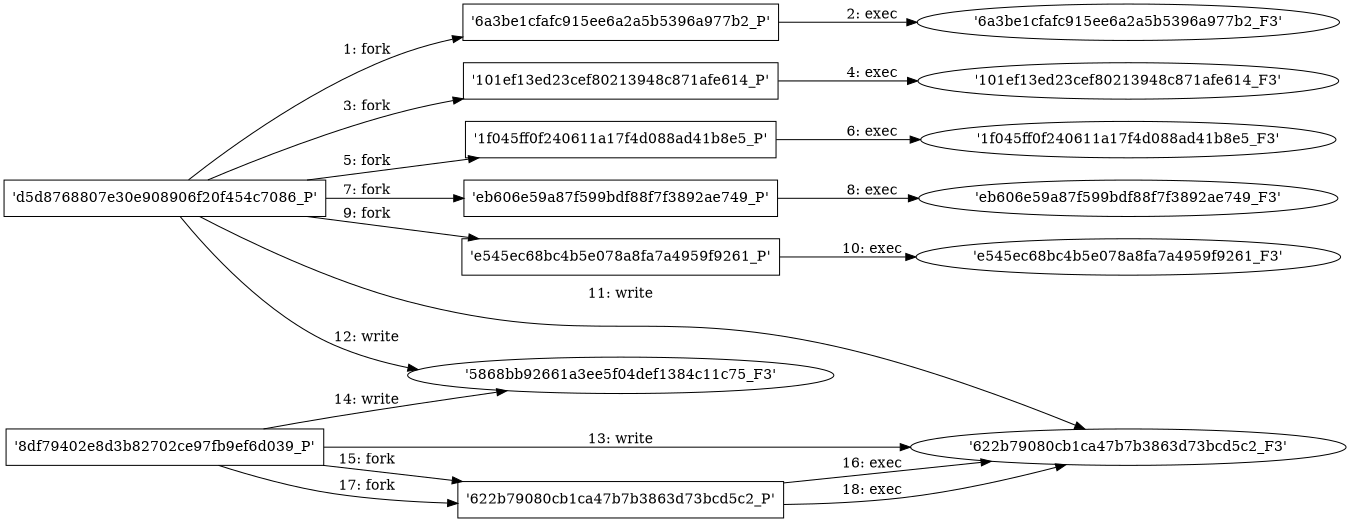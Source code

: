 digraph "D:\Learning\Paper\apt\基于CTI的攻击预警\Dataset\攻击图\ASGfromALLCTI\Hide and Seek IoT Botnet Learns New Tricks Uses ADB over Internet to Exploit Thousands of Android Devices.dot" {
rankdir="LR"
size="9"
fixedsize="false"
splines="true"
nodesep=0.3
ranksep=0
fontsize=10
overlap="scalexy"
engine= "neato"
	"'d5d8768807e30e908906f20f454c7086_P'" [node_type=Process shape=box]
	"'6a3be1cfafc915ee6a2a5b5396a977b2_P'" [node_type=Process shape=box]
	"'d5d8768807e30e908906f20f454c7086_P'" -> "'6a3be1cfafc915ee6a2a5b5396a977b2_P'" [label="1: fork"]
	"'6a3be1cfafc915ee6a2a5b5396a977b2_P'" [node_type=Process shape=box]
	"'6a3be1cfafc915ee6a2a5b5396a977b2_F3'" [node_type=File shape=ellipse]
	"'6a3be1cfafc915ee6a2a5b5396a977b2_P'" -> "'6a3be1cfafc915ee6a2a5b5396a977b2_F3'" [label="2: exec"]
	"'d5d8768807e30e908906f20f454c7086_P'" [node_type=Process shape=box]
	"'101ef13ed23cef80213948c871afe614_P'" [node_type=Process shape=box]
	"'d5d8768807e30e908906f20f454c7086_P'" -> "'101ef13ed23cef80213948c871afe614_P'" [label="3: fork"]
	"'101ef13ed23cef80213948c871afe614_P'" [node_type=Process shape=box]
	"'101ef13ed23cef80213948c871afe614_F3'" [node_type=File shape=ellipse]
	"'101ef13ed23cef80213948c871afe614_P'" -> "'101ef13ed23cef80213948c871afe614_F3'" [label="4: exec"]
	"'d5d8768807e30e908906f20f454c7086_P'" [node_type=Process shape=box]
	"'1f045ff0f240611a17f4d088ad41b8e5_P'" [node_type=Process shape=box]
	"'d5d8768807e30e908906f20f454c7086_P'" -> "'1f045ff0f240611a17f4d088ad41b8e5_P'" [label="5: fork"]
	"'1f045ff0f240611a17f4d088ad41b8e5_P'" [node_type=Process shape=box]
	"'1f045ff0f240611a17f4d088ad41b8e5_F3'" [node_type=File shape=ellipse]
	"'1f045ff0f240611a17f4d088ad41b8e5_P'" -> "'1f045ff0f240611a17f4d088ad41b8e5_F3'" [label="6: exec"]
	"'d5d8768807e30e908906f20f454c7086_P'" [node_type=Process shape=box]
	"'eb606e59a87f599bdf88f7f3892ae749_P'" [node_type=Process shape=box]
	"'d5d8768807e30e908906f20f454c7086_P'" -> "'eb606e59a87f599bdf88f7f3892ae749_P'" [label="7: fork"]
	"'eb606e59a87f599bdf88f7f3892ae749_P'" [node_type=Process shape=box]
	"'eb606e59a87f599bdf88f7f3892ae749_F3'" [node_type=File shape=ellipse]
	"'eb606e59a87f599bdf88f7f3892ae749_P'" -> "'eb606e59a87f599bdf88f7f3892ae749_F3'" [label="8: exec"]
	"'d5d8768807e30e908906f20f454c7086_P'" [node_type=Process shape=box]
	"'e545ec68bc4b5e078a8fa7a4959f9261_P'" [node_type=Process shape=box]
	"'d5d8768807e30e908906f20f454c7086_P'" -> "'e545ec68bc4b5e078a8fa7a4959f9261_P'" [label="9: fork"]
	"'e545ec68bc4b5e078a8fa7a4959f9261_P'" [node_type=Process shape=box]
	"'e545ec68bc4b5e078a8fa7a4959f9261_F3'" [node_type=File shape=ellipse]
	"'e545ec68bc4b5e078a8fa7a4959f9261_P'" -> "'e545ec68bc4b5e078a8fa7a4959f9261_F3'" [label="10: exec"]
	"'622b79080cb1ca47b7b3863d73bcd5c2_F3'" [node_type=file shape=ellipse]
	"'d5d8768807e30e908906f20f454c7086_P'" [node_type=Process shape=box]
	"'d5d8768807e30e908906f20f454c7086_P'" -> "'622b79080cb1ca47b7b3863d73bcd5c2_F3'" [label="11: write"]
	"'5868bb92661a3ee5f04def1384c11c75_F3'" [node_type=file shape=ellipse]
	"'d5d8768807e30e908906f20f454c7086_P'" [node_type=Process shape=box]
	"'d5d8768807e30e908906f20f454c7086_P'" -> "'5868bb92661a3ee5f04def1384c11c75_F3'" [label="12: write"]
	"'622b79080cb1ca47b7b3863d73bcd5c2_F3'" [node_type=file shape=ellipse]
	"'8df79402e8d3b82702ce97fb9ef6d039_P'" [node_type=Process shape=box]
	"'8df79402e8d3b82702ce97fb9ef6d039_P'" -> "'622b79080cb1ca47b7b3863d73bcd5c2_F3'" [label="13: write"]
	"'5868bb92661a3ee5f04def1384c11c75_F3'" [node_type=file shape=ellipse]
	"'8df79402e8d3b82702ce97fb9ef6d039_P'" [node_type=Process shape=box]
	"'8df79402e8d3b82702ce97fb9ef6d039_P'" -> "'5868bb92661a3ee5f04def1384c11c75_F3'" [label="14: write"]
	"'8df79402e8d3b82702ce97fb9ef6d039_P'" [node_type=Process shape=box]
	"'622b79080cb1ca47b7b3863d73bcd5c2_P'" [node_type=Process shape=box]
	"'8df79402e8d3b82702ce97fb9ef6d039_P'" -> "'622b79080cb1ca47b7b3863d73bcd5c2_P'" [label="15: fork"]
	"'622b79080cb1ca47b7b3863d73bcd5c2_P'" [node_type=Process shape=box]
	"'622b79080cb1ca47b7b3863d73bcd5c2_F3'" [node_type=File shape=ellipse]
	"'622b79080cb1ca47b7b3863d73bcd5c2_P'" -> "'622b79080cb1ca47b7b3863d73bcd5c2_F3'" [label="16: exec"]
	"'8df79402e8d3b82702ce97fb9ef6d039_P'" [node_type=Process shape=box]
	"'622b79080cb1ca47b7b3863d73bcd5c2_P'" [node_type=Process shape=box]
	"'8df79402e8d3b82702ce97fb9ef6d039_P'" -> "'622b79080cb1ca47b7b3863d73bcd5c2_P'" [label="17: fork"]
	"'622b79080cb1ca47b7b3863d73bcd5c2_P'" [node_type=Process shape=box]
	"'622b79080cb1ca47b7b3863d73bcd5c2_F3'" [node_type=File shape=ellipse]
	"'622b79080cb1ca47b7b3863d73bcd5c2_P'" -> "'622b79080cb1ca47b7b3863d73bcd5c2_F3'" [label="18: exec"]
}

